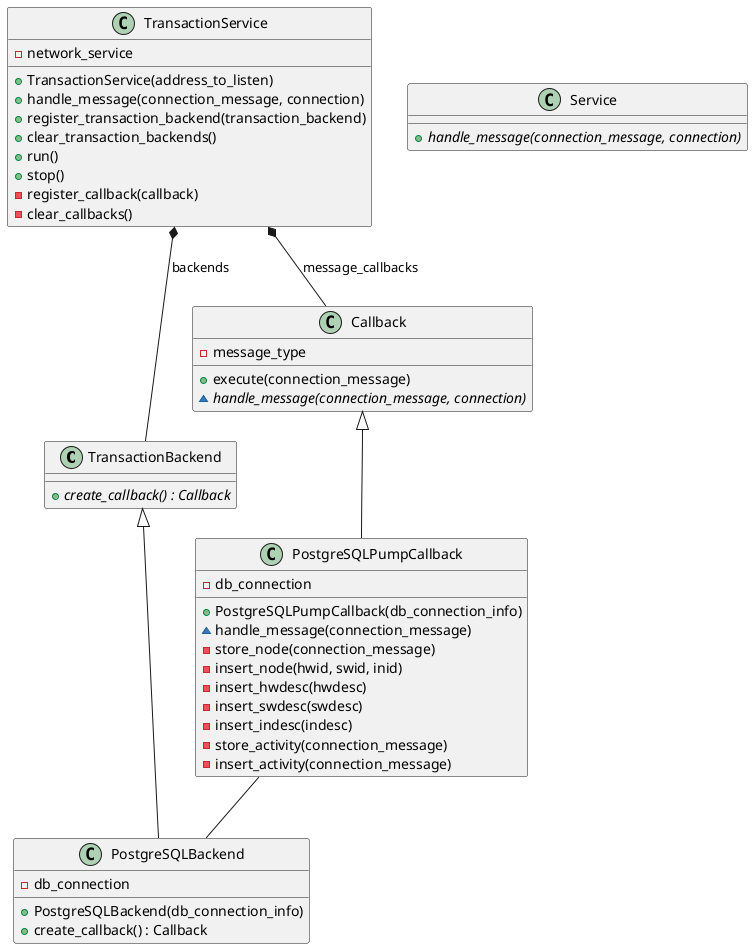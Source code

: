 @startuml

TransactionBackend <|-- PostgreSQLBackend
Callback <|-- PostgreSQLPumpCallback
PostgreSQLPumpCallback -- PostgreSQLBackend
TransactionService *-- TransactionBackend : backends
TransactionService *-- Callback : message_callbacks

class Service {
	+ {abstract} handle_message(connection_message, connection)
}

class TransactionService {
	+ TransactionService(address_to_listen)
	+ handle_message(connection_message, connection)
	+ register_transaction_backend(transaction_backend)
	+ clear_transaction_backends()
	+ run()
	+ stop()
	- network_service
	- register_callback(callback)
	- clear_callbacks()
}

class TransactionBackend {
	+ {abstract} create_callback() : Callback
}

class PostgreSQLBackend {
	+ PostgreSQLBackend(db_connection_info)
	+ create_callback() : Callback
	- db_connection
}

class Callback {
	+ execute(connection_message)
	~ {abstract} handle_message(connection_message, connection)
	- message_type
}

class PostgreSQLPumpCallback {
	+ PostgreSQLPumpCallback(db_connection_info)
	~ handle_message(connection_message)
	- db_connection
	- store_node(connection_message)
	- insert_node(hwid, swid, inid)
	- insert_hwdesc(hwdesc)
	- insert_swdesc(swdesc)
	- insert_indesc(indesc)
	- store_activity(connection_message)
	- insert_activity(connection_message)
}

@enduml
